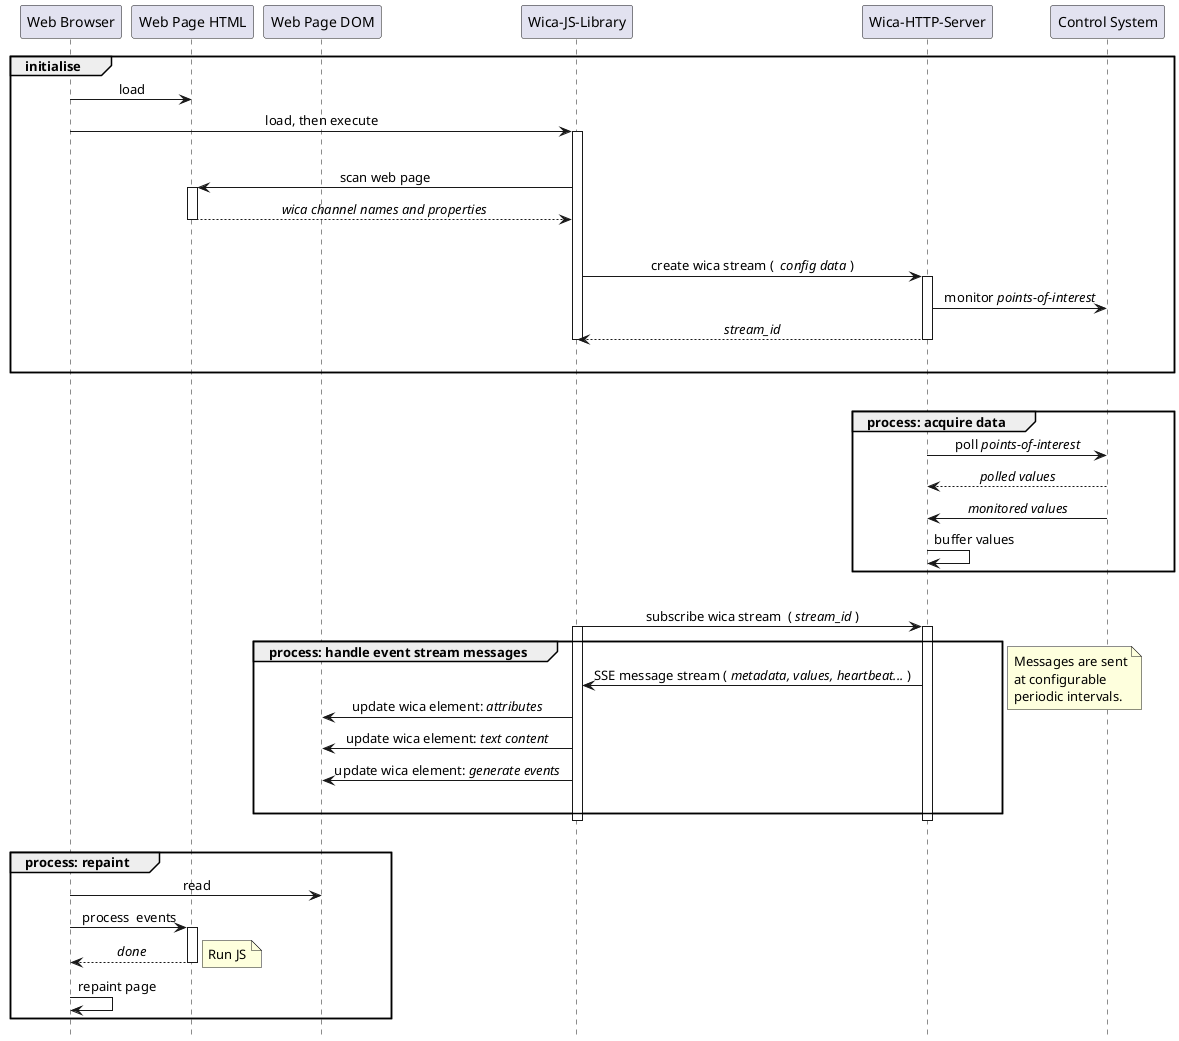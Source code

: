 ' This is a Plant UML Sequence Diagram that illustrates the basic Wica Page Update Sequence.
' See here: http://plantuml.com/sequence-diagram for further information.

' Publication procedure is as follows:
' (a) Copy and Paste contents of this page into the live editor here: http://plantuml.com/plantuml/uml/
' (b) Obtain the SVG Link to the rendered image and shorten it using the TinyUrl Service here: https://tinyurl.com/
' (c) Embed the resulting tiny link in the README.md file.

@startuml

participant "Web Browser"
participant "Web Page HTML"
participant "Web Page DOM"
participant "Wica-JS-Library"
participant "Wica-HTTP-Server"
participant "Control System"

hide footbox
skinparam sequenceMessageAlign center
' skinparam monochrome true

group initialise
"Web Browser" -> "Web Page HTML" : load
"Web Browser" -> "Wica-JS-Library" : load, then execute
|||
activate "Wica-JS-Library"
"Wica-JS-Library" -> "Web Page HTML"  : scan web page
activate "Web Page HTML"
return // wica channel names and properties//
|||
"Wica-JS-Library" -> "Wica-HTTP-Server" : create wica stream ( // config data// )
activate "Wica-HTTP-Server"
    "Wica-HTTP-Server" -> "Control System" : monitor //points-of-interest//
return //stream_id//
deactivate "Wica-JS-Library"
|||
end
|||
group process: acquire data
    "Wica-HTTP-Server" -> "Control System" : poll //points-of-interest//
    return //polled values//
        "Control System" -> "Wica-HTTP-Server" : //monitored values//
    "Wica-HTTP-Server" -> "Wica-HTTP-Server" : buffer values
end
|||
"Wica-JS-Library" -> "Wica-HTTP-Server" : subscribe wica stream  ( //stream_id// )
activate "Wica-JS-Library"
activate "Wica-HTTP-Server"
group process: handle event stream messages
    "Wica-HTTP-Server" -> "Wica-JS-Library" : SSE message stream ( //metadata, values, heartbeat...// )
    "Wica-JS-Library" -> "Web Page DOM" : update wica element: //attributes//
    "Wica-JS-Library" -> "Web Page DOM" : update wica element: //text content//
    "Wica-JS-Library" -> "Web Page DOM" : update wica element: //generate events//
|||
end
note left: Messages are sent\nat configurable\nperiodic intervals.
deactivate "Wica-JS-Library"
deactivate "Wica-HTTP-Server"
|||
group process: repaint
    "Web Browser" -> "Web Page DOM" : read
    "Web Browser" -> "Web Page HTML" : process  events
    activate "Web Page HTML"
    return //done//
    note right: Run JS
    "Web Browser" -> "Web Browser" : repaint page
end

@enduml
